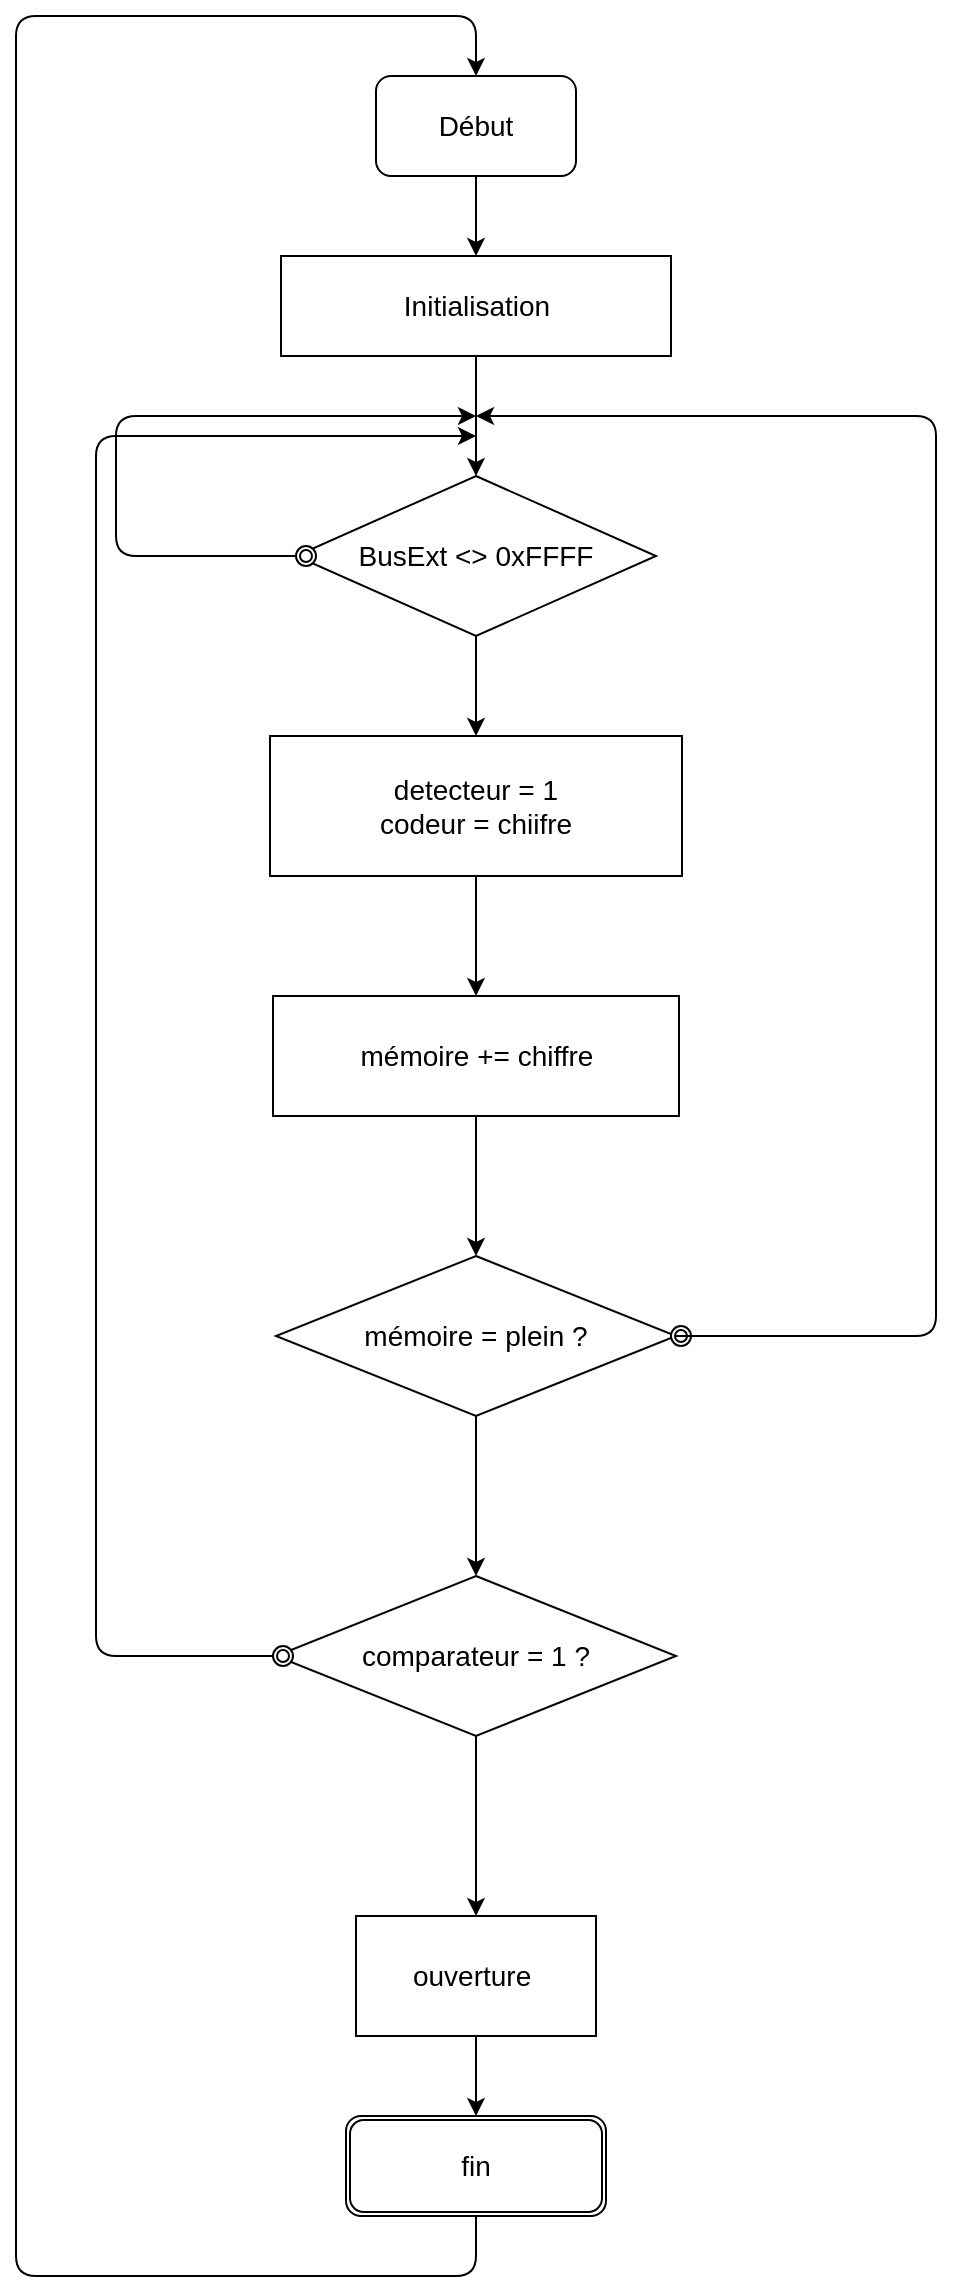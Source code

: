 <mxfile>
    <diagram id="GtUULAbvlGql-Abt34-G" name="Page-1">
        <mxGraphModel dx="820" dy="574" grid="1" gridSize="10" guides="1" tooltips="1" connect="1" arrows="1" fold="1" page="1" pageScale="1" pageWidth="827" pageHeight="1169" math="0" shadow="0">
            <root>
                <mxCell id="0"/>
                <mxCell id="1" parent="0"/>
                <mxCell id="8" style="edgeStyle=none;html=1;exitX=0.5;exitY=1;exitDx=0;exitDy=0;entryX=0.5;entryY=0;entryDx=0;entryDy=0;fontSize=14;" edge="1" parent="1" source="2" target="5">
                    <mxGeometry relative="1" as="geometry"/>
                </mxCell>
                <mxCell id="2" value="&lt;font style=&quot;font-size: 14px&quot;&gt;Début&lt;/font&gt;" style="rounded=1;whiteSpace=wrap;html=1;" vertex="1" parent="1">
                    <mxGeometry x="340" y="50" width="100" height="50" as="geometry"/>
                </mxCell>
                <mxCell id="25" style="edgeStyle=none;html=1;exitX=0.5;exitY=1;exitDx=0;exitDy=0;entryX=0.5;entryY=0;entryDx=0;entryDy=0;fontSize=14;" edge="1" parent="1" source="3" target="24">
                    <mxGeometry relative="1" as="geometry"/>
                </mxCell>
                <mxCell id="3" value="BusExt &amp;lt;&amp;gt; 0xFFFF" style="rhombus;whiteSpace=wrap;html=1;fontSize=14;" vertex="1" parent="1">
                    <mxGeometry x="300" y="250" width="180" height="80" as="geometry"/>
                </mxCell>
                <mxCell id="14" style="edgeStyle=none;html=1;exitX=0.5;exitY=1;exitDx=0;exitDy=0;entryX=0.5;entryY=0;entryDx=0;entryDy=0;fontSize=14;" edge="1" parent="1" source="5" target="3">
                    <mxGeometry relative="1" as="geometry"/>
                </mxCell>
                <mxCell id="5" value="Initialisation" style="rounded=0;whiteSpace=wrap;html=1;fontSize=14;" vertex="1" parent="1">
                    <mxGeometry x="292.5" y="140" width="195" height="50" as="geometry"/>
                </mxCell>
                <mxCell id="22" value="" style="edgeStyle=elbowEdgeStyle;elbow=horizontal;endArrow=classic;html=1;fontSize=14;" edge="1" parent="1" source="3">
                    <mxGeometry width="50" height="50" relative="1" as="geometry">
                        <mxPoint x="229.289" y="340" as="sourcePoint"/>
                        <mxPoint x="390" y="220" as="targetPoint"/>
                        <Array as="points">
                            <mxPoint x="210" y="290"/>
                        </Array>
                    </mxGeometry>
                </mxCell>
                <mxCell id="23" value="" style="ellipse;shape=doubleEllipse;whiteSpace=wrap;html=1;aspect=fixed;fontSize=14;" vertex="1" parent="1">
                    <mxGeometry x="300" y="285" width="10" height="10" as="geometry"/>
                </mxCell>
                <mxCell id="27" style="edgeStyle=none;html=1;exitX=0.5;exitY=1;exitDx=0;exitDy=0;fontSize=14;" edge="1" parent="1" source="24" target="26">
                    <mxGeometry relative="1" as="geometry"/>
                </mxCell>
                <mxCell id="24" value="detecteur = 1&lt;br&gt;codeur = chiifre" style="rounded=0;whiteSpace=wrap;html=1;fontSize=14;" vertex="1" parent="1">
                    <mxGeometry x="287" y="380" width="206" height="70" as="geometry"/>
                </mxCell>
                <mxCell id="31" value="" style="edgeStyle=none;html=1;fontSize=14;" edge="1" parent="1" source="26" target="30">
                    <mxGeometry relative="1" as="geometry"/>
                </mxCell>
                <mxCell id="26" value="mémoire += chiffre" style="rounded=0;whiteSpace=wrap;html=1;fontSize=14;" vertex="1" parent="1">
                    <mxGeometry x="288.5" y="510" width="203" height="60" as="geometry"/>
                </mxCell>
                <mxCell id="38" value="" style="edgeStyle=none;html=1;fontSize=14;" edge="1" parent="1" source="30" target="37">
                    <mxGeometry relative="1" as="geometry"/>
                </mxCell>
                <mxCell id="30" value="mémoire = plein ?" style="rhombus;whiteSpace=wrap;html=1;fontSize=14;rounded=0;" vertex="1" parent="1">
                    <mxGeometry x="290" y="640" width="200" height="80" as="geometry"/>
                </mxCell>
                <mxCell id="32" value="" style="edgeStyle=elbowEdgeStyle;elbow=horizontal;endArrow=classic;html=1;fontSize=14;exitX=1;exitY=0.5;exitDx=0;exitDy=0;startArrow=none;" edge="1" parent="1" source="34">
                    <mxGeometry width="50" height="50" relative="1" as="geometry">
                        <mxPoint x="240" y="705" as="sourcePoint"/>
                        <mxPoint x="390" y="220" as="targetPoint"/>
                        <Array as="points">
                            <mxPoint x="620" y="490"/>
                        </Array>
                    </mxGeometry>
                </mxCell>
                <mxCell id="34" value="" style="ellipse;shape=doubleEllipse;whiteSpace=wrap;html=1;aspect=fixed;fontSize=14;" vertex="1" parent="1">
                    <mxGeometry x="487.5" y="675" width="10" height="10" as="geometry"/>
                </mxCell>
                <mxCell id="36" value="" style="edgeStyle=elbowEdgeStyle;elbow=horizontal;endArrow=none;html=1;fontSize=14;exitX=1;exitY=0.5;exitDx=0;exitDy=0;" edge="1" parent="1" source="30" target="34">
                    <mxGeometry width="50" height="50" relative="1" as="geometry">
                        <mxPoint x="490" y="680" as="sourcePoint"/>
                        <mxPoint x="390" y="220" as="targetPoint"/>
                        <Array as="points">
                            <mxPoint x="610" y="630"/>
                        </Array>
                    </mxGeometry>
                </mxCell>
                <mxCell id="40" value="" style="edgeStyle=none;html=1;fontSize=14;" edge="1" parent="1" source="37" target="39">
                    <mxGeometry relative="1" as="geometry"/>
                </mxCell>
                <mxCell id="37" value="comparateur = 1 ?" style="rhombus;whiteSpace=wrap;html=1;fontSize=14;rounded=0;" vertex="1" parent="1">
                    <mxGeometry x="290" y="800" width="200" height="80" as="geometry"/>
                </mxCell>
                <mxCell id="43" style="edgeStyle=none;html=1;exitX=0.5;exitY=1;exitDx=0;exitDy=0;entryX=0.5;entryY=0;entryDx=0;entryDy=0;fontSize=14;" edge="1" parent="1" source="39" target="42">
                    <mxGeometry relative="1" as="geometry"/>
                </mxCell>
                <mxCell id="39" value="ouverture&amp;nbsp;" style="whiteSpace=wrap;html=1;fontSize=14;rounded=0;" vertex="1" parent="1">
                    <mxGeometry x="330" y="970" width="120" height="60" as="geometry"/>
                </mxCell>
                <mxCell id="42" value="fin" style="shape=ext;double=1;rounded=1;whiteSpace=wrap;html=1;fontSize=14;" vertex="1" parent="1">
                    <mxGeometry x="325" y="1070" width="130" height="50" as="geometry"/>
                </mxCell>
                <mxCell id="44" value="" style="edgeStyle=segmentEdgeStyle;endArrow=classic;html=1;fontSize=14;exitX=0;exitY=0.5;exitDx=0;exitDy=0;" edge="1" parent="1" source="37">
                    <mxGeometry width="50" height="50" relative="1" as="geometry">
                        <mxPoint x="270" y="880" as="sourcePoint"/>
                        <mxPoint x="390" y="230" as="targetPoint"/>
                        <Array as="points">
                            <mxPoint x="200" y="840"/>
                            <mxPoint x="200" y="230"/>
                        </Array>
                    </mxGeometry>
                </mxCell>
                <mxCell id="45" value="" style="ellipse;shape=doubleEllipse;whiteSpace=wrap;html=1;aspect=fixed;fontSize=14;" vertex="1" parent="1">
                    <mxGeometry x="288.5" y="835" width="10" height="10" as="geometry"/>
                </mxCell>
                <mxCell id="46" value="" style="edgeStyle=segmentEdgeStyle;endArrow=classic;html=1;fontSize=14;exitX=0.5;exitY=1;exitDx=0;exitDy=0;entryX=0.5;entryY=0;entryDx=0;entryDy=0;" edge="1" parent="1" source="42" target="2">
                    <mxGeometry width="50" height="50" relative="1" as="geometry">
                        <mxPoint x="230" y="1130" as="sourcePoint"/>
                        <mxPoint x="390" y="40" as="targetPoint"/>
                        <Array as="points">
                            <mxPoint x="390" y="1150"/>
                            <mxPoint x="160" y="1150"/>
                            <mxPoint x="160" y="20"/>
                            <mxPoint x="390" y="20"/>
                        </Array>
                    </mxGeometry>
                </mxCell>
            </root>
        </mxGraphModel>
    </diagram>
</mxfile>